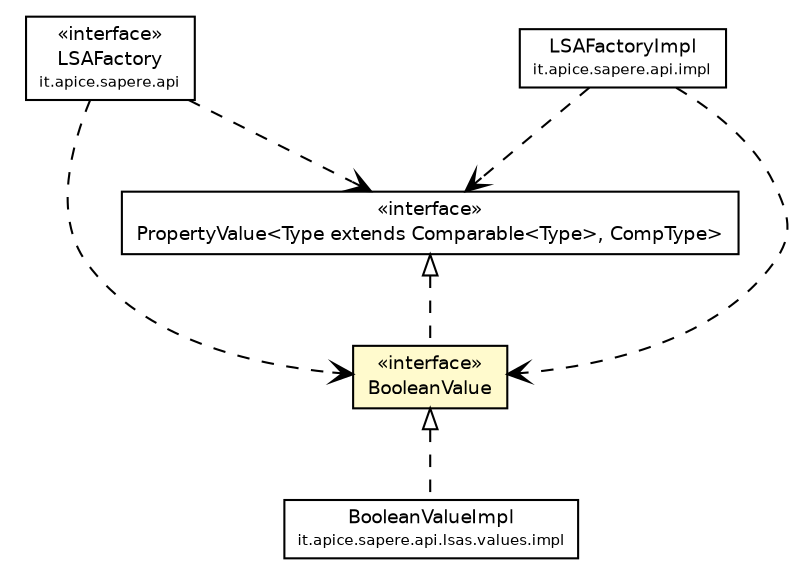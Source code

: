 #!/usr/local/bin/dot
#
# Class diagram 
# Generated by UmlGraph version 4.4 (http://www.spinellis.gr/sw/umlgraph)
#

digraph G {
	edge [fontname="Helvetica",fontsize=10,labelfontname="Helvetica",labelfontsize=10];
	node [fontname="Helvetica",fontsize=10,shape=plaintext];
	// it.apice.sapere.api.LSAFactory
	c34603 [label=<<table border="0" cellborder="1" cellspacing="0" cellpadding="2" port="p" href="../../LSAFactory.html">
		<tr><td><table border="0" cellspacing="0" cellpadding="1">
			<tr><td> &laquo;interface&raquo; </td></tr>
			<tr><td> LSAFactory </td></tr>
			<tr><td><font point-size="7.0"> it.apice.sapere.api </font></td></tr>
		</table></td></tr>
		</table>>, fontname="Helvetica", fontcolor="black", fontsize=9.0];
	// it.apice.sapere.api.lsas.values.PropertyValue<Type extends java.lang.Comparable<Type>, CompType>
	c34664 [label=<<table border="0" cellborder="1" cellspacing="0" cellpadding="2" port="p" href="./PropertyValue.html">
		<tr><td><table border="0" cellspacing="0" cellpadding="1">
			<tr><td> &laquo;interface&raquo; </td></tr>
			<tr><td> PropertyValue&lt;Type extends Comparable&lt;Type&gt;, CompType&gt; </td></tr>
		</table></td></tr>
		</table>>, fontname="Helvetica", fontcolor="black", fontsize=9.0];
	// it.apice.sapere.api.lsas.values.BooleanValue
	c34672 [label=<<table border="0" cellborder="1" cellspacing="0" cellpadding="2" port="p" bgcolor="lemonChiffon" href="./BooleanValue.html">
		<tr><td><table border="0" cellspacing="0" cellpadding="1">
			<tr><td> &laquo;interface&raquo; </td></tr>
			<tr><td> BooleanValue </td></tr>
		</table></td></tr>
		</table>>, fontname="Helvetica", fontcolor="black", fontsize=9.0];
	// it.apice.sapere.api.impl.LSAFactoryImpl
	c34748 [label=<<table border="0" cellborder="1" cellspacing="0" cellpadding="2" port="p" href="../../impl/LSAFactoryImpl.html">
		<tr><td><table border="0" cellspacing="0" cellpadding="1">
			<tr><td> LSAFactoryImpl </td></tr>
			<tr><td><font point-size="7.0"> it.apice.sapere.api.impl </font></td></tr>
		</table></td></tr>
		</table>>, fontname="Helvetica", fontcolor="black", fontsize=9.0];
	// it.apice.sapere.api.lsas.values.impl.BooleanValueImpl
	c34765 [label=<<table border="0" cellborder="1" cellspacing="0" cellpadding="2" port="p" href="./impl/BooleanValueImpl.html">
		<tr><td><table border="0" cellspacing="0" cellpadding="1">
			<tr><td> BooleanValueImpl </td></tr>
			<tr><td><font point-size="7.0"> it.apice.sapere.api.lsas.values.impl </font></td></tr>
		</table></td></tr>
		</table>>, fontname="Helvetica", fontcolor="black", fontsize=9.0];
	//it.apice.sapere.api.lsas.values.BooleanValue implements it.apice.sapere.api.lsas.values.PropertyValue<Type extends java.lang.Comparable<Type>, CompType>
	c34664:p -> c34672:p [dir=back,arrowtail=empty,style=dashed];
	//it.apice.sapere.api.lsas.values.impl.BooleanValueImpl implements it.apice.sapere.api.lsas.values.BooleanValue
	c34672:p -> c34765:p [dir=back,arrowtail=empty,style=dashed];
	// it.apice.sapere.api.LSAFactory DEPEND it.apice.sapere.api.lsas.values.BooleanValue
	c34603:p -> c34672:p [taillabel="", label="", headlabel="", fontname="Helvetica", fontcolor="black", fontsize=10.0, color="black", arrowhead=open, style=dashed];
	// it.apice.sapere.api.LSAFactory DEPEND it.apice.sapere.api.lsas.values.PropertyValue<Type extends java.lang.Comparable<Type>, CompType>
	c34603:p -> c34664:p [taillabel="", label="", headlabel="", fontname="Helvetica", fontcolor="black", fontsize=10.0, color="black", arrowhead=open, style=dashed];
	// it.apice.sapere.api.impl.LSAFactoryImpl DEPEND it.apice.sapere.api.lsas.values.PropertyValue<Type extends java.lang.Comparable<Type>, CompType>
	c34748:p -> c34664:p [taillabel="", label="", headlabel="", fontname="Helvetica", fontcolor="black", fontsize=10.0, color="black", arrowhead=open, style=dashed];
	// it.apice.sapere.api.impl.LSAFactoryImpl DEPEND it.apice.sapere.api.lsas.values.BooleanValue
	c34748:p -> c34672:p [taillabel="", label="", headlabel="", fontname="Helvetica", fontcolor="black", fontsize=10.0, color="black", arrowhead=open, style=dashed];
}


